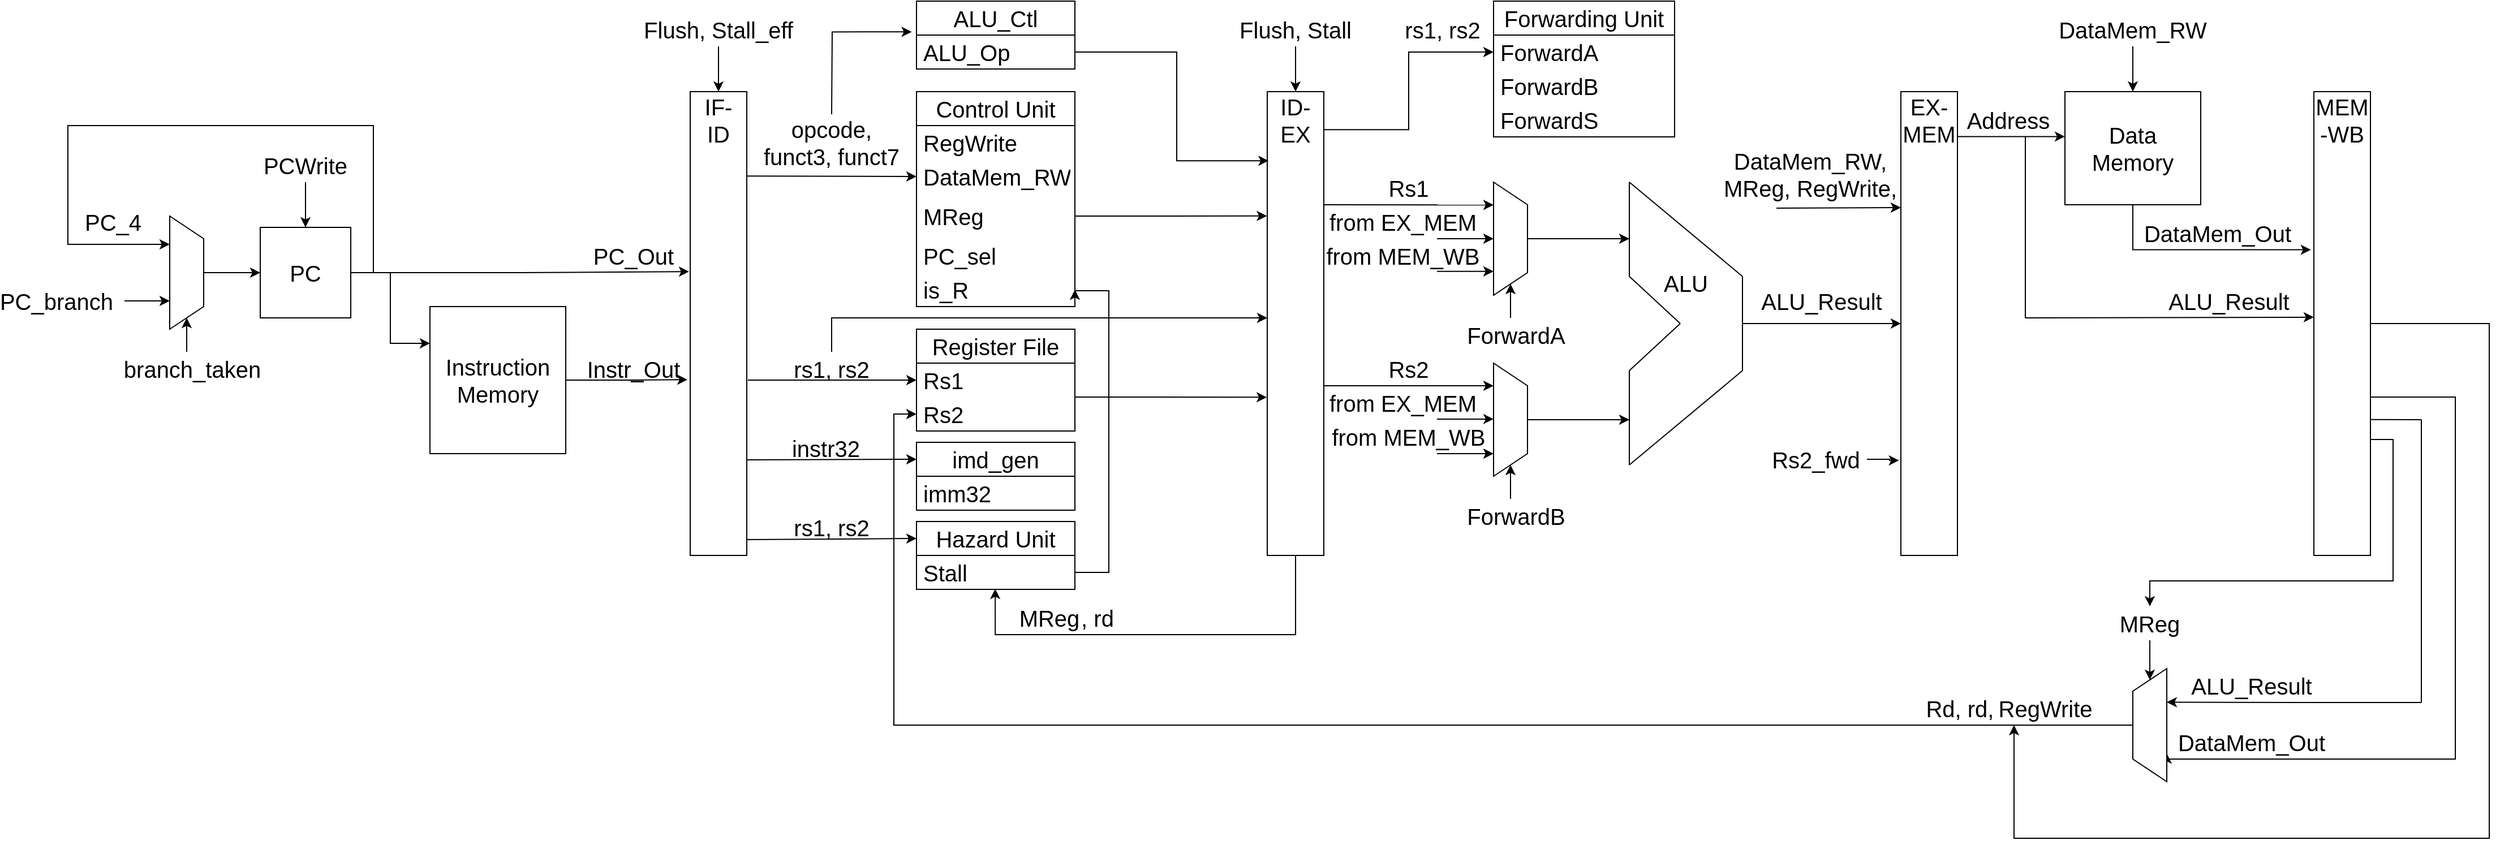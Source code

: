 <mxfile>
  <diagram name="Page-1" id="fcm7v7oTB--8HPeSc9v2">
    <mxGraphModel dx="1892" dy="1234" grid="1" gridSize="10" guides="1" tooltips="1" connect="1" arrows="1" fold="1" page="1" pageScale="1" pageWidth="850" pageHeight="1100" background="none" math="0" shadow="0">
      <root>
        <mxCell id="0" />
        <mxCell id="1" parent="0" />
        <mxCell id="jUQP0OSN6o-2PDJiZQ0g-15" style="edgeStyle=orthogonalEdgeStyle;rounded=0;orthogonalLoop=1;jettySize=auto;html=1;exitX=1;exitY=0.5;exitDx=0;exitDy=0;entryX=0.25;entryY=1;entryDx=0;entryDy=0;" parent="1" source="jUQP0OSN6o-2PDJiZQ0g-1" target="jUQP0OSN6o-2PDJiZQ0g-3" edge="1">
          <mxGeometry relative="1" as="geometry">
            <Array as="points">
              <mxPoint x="490" y="320" />
              <mxPoint x="490" y="190" />
              <mxPoint x="220" y="190" />
              <mxPoint x="220" y="295" />
            </Array>
          </mxGeometry>
        </mxCell>
        <mxCell id="jUQP0OSN6o-2PDJiZQ0g-29" style="edgeStyle=orthogonalEdgeStyle;rounded=0;orthogonalLoop=1;jettySize=auto;html=1;entryX=0;entryY=0.25;entryDx=0;entryDy=0;" parent="1" source="jUQP0OSN6o-2PDJiZQ0g-1" target="jUQP0OSN6o-2PDJiZQ0g-24" edge="1">
          <mxGeometry relative="1" as="geometry" />
        </mxCell>
        <mxCell id="jUQP0OSN6o-2PDJiZQ0g-1" value="" style="whiteSpace=wrap;html=1;aspect=fixed;" parent="1" vertex="1">
          <mxGeometry x="390" y="280" width="80" height="80" as="geometry" />
        </mxCell>
        <mxCell id="jUQP0OSN6o-2PDJiZQ0g-9" style="edgeStyle=orthogonalEdgeStyle;rounded=0;orthogonalLoop=1;jettySize=auto;html=1;exitX=0.5;exitY=0;exitDx=0;exitDy=0;entryX=0;entryY=0.5;entryDx=0;entryDy=0;" parent="1" source="jUQP0OSN6o-2PDJiZQ0g-3" target="jUQP0OSN6o-2PDJiZQ0g-1" edge="1">
          <mxGeometry relative="1" as="geometry" />
        </mxCell>
        <mxCell id="jUQP0OSN6o-2PDJiZQ0g-3" value="" style="shape=trapezoid;perimeter=trapezoidPerimeter;whiteSpace=wrap;html=1;fixedSize=1;direction=south;" parent="1" vertex="1">
          <mxGeometry x="310" y="270" width="30" height="100" as="geometry" />
        </mxCell>
        <mxCell id="jUQP0OSN6o-2PDJiZQ0g-5" value="" style="endArrow=classic;html=1;rounded=0;entryX=0.5;entryY=0;entryDx=0;entryDy=0;" parent="1" target="jUQP0OSN6o-2PDJiZQ0g-1" edge="1">
          <mxGeometry width="50" height="50" relative="1" as="geometry">
            <mxPoint x="430" y="240" as="sourcePoint" />
            <mxPoint x="670" y="520" as="targetPoint" />
          </mxGeometry>
        </mxCell>
        <mxCell id="jUQP0OSN6o-2PDJiZQ0g-7" value="PCWrite" style="text;html=1;align=center;verticalAlign=middle;whiteSpace=wrap;rounded=0;strokeWidth=4;fontSize=20;fontColor=light-dark(#000000,#FF3333);" parent="1" vertex="1">
          <mxGeometry x="400" y="210" width="60" height="30" as="geometry" />
        </mxCell>
        <mxCell id="jUQP0OSN6o-2PDJiZQ0g-8" value="PC" style="text;html=1;align=center;verticalAlign=middle;whiteSpace=wrap;rounded=0;fontSize=20;" parent="1" vertex="1">
          <mxGeometry x="400" y="305" width="60" height="30" as="geometry" />
        </mxCell>
        <mxCell id="jUQP0OSN6o-2PDJiZQ0g-12" value="" style="endArrow=classic;html=1;rounded=0;entryX=0.75;entryY=1;entryDx=0;entryDy=0;" parent="1" target="jUQP0OSN6o-2PDJiZQ0g-3" edge="1">
          <mxGeometry width="50" height="50" relative="1" as="geometry">
            <mxPoint x="270" y="345" as="sourcePoint" />
            <mxPoint x="240" y="370" as="targetPoint" />
          </mxGeometry>
        </mxCell>
        <mxCell id="jUQP0OSN6o-2PDJiZQ0g-13" value="PC_4" style="text;html=1;align=center;verticalAlign=middle;whiteSpace=wrap;rounded=0;strokeWidth=4;fontSize=20;" parent="1" vertex="1">
          <mxGeometry x="230" y="260" width="60" height="30" as="geometry" />
        </mxCell>
        <mxCell id="jUQP0OSN6o-2PDJiZQ0g-14" value="PC_branch" style="text;html=1;align=center;verticalAlign=middle;whiteSpace=wrap;rounded=0;strokeWidth=4;fontSize=20;" parent="1" vertex="1">
          <mxGeometry x="180" y="330" width="60" height="30" as="geometry" />
        </mxCell>
        <mxCell id="jUQP0OSN6o-2PDJiZQ0g-16" value="" style="endArrow=classic;html=1;rounded=0;entryX=1;entryY=0.5;entryDx=0;entryDy=0;" parent="1" target="jUQP0OSN6o-2PDJiZQ0g-3" edge="1">
          <mxGeometry width="50" height="50" relative="1" as="geometry">
            <mxPoint x="325" y="390" as="sourcePoint" />
            <mxPoint x="740" y="520" as="targetPoint" />
          </mxGeometry>
        </mxCell>
        <mxCell id="jUQP0OSN6o-2PDJiZQ0g-17" value="branch_taken" style="text;html=1;align=center;verticalAlign=middle;whiteSpace=wrap;rounded=0;strokeWidth=4;fontSize=20;fontColor=light-dark(#000000,#FF3333);" parent="1" vertex="1">
          <mxGeometry x="300" y="390" width="60" height="30" as="geometry" />
        </mxCell>
        <mxCell id="jUQP0OSN6o-2PDJiZQ0g-24" value="" style="rounded=0;whiteSpace=wrap;html=1;" parent="1" vertex="1">
          <mxGeometry x="540" y="350" width="120" height="130" as="geometry" />
        </mxCell>
        <mxCell id="jUQP0OSN6o-2PDJiZQ0g-25" value="Instruction&lt;div&gt;Memory&lt;/div&gt;" style="text;html=1;align=center;verticalAlign=middle;whiteSpace=wrap;rounded=0;fontSize=20;" parent="1" vertex="1">
          <mxGeometry x="570" y="400" width="60" height="30" as="geometry" />
        </mxCell>
        <mxCell id="jUQP0OSN6o-2PDJiZQ0g-28" value="" style="rounded=0;whiteSpace=wrap;html=1;" parent="1" vertex="1">
          <mxGeometry x="770" y="160" width="50" height="410" as="geometry" />
        </mxCell>
        <mxCell id="jUQP0OSN6o-2PDJiZQ0g-30" style="edgeStyle=orthogonalEdgeStyle;rounded=0;orthogonalLoop=1;jettySize=auto;html=1;entryX=-0.02;entryY=0.388;entryDx=0;entryDy=0;entryPerimeter=0;" parent="1" source="jUQP0OSN6o-2PDJiZQ0g-1" target="jUQP0OSN6o-2PDJiZQ0g-28" edge="1">
          <mxGeometry relative="1" as="geometry" />
        </mxCell>
        <mxCell id="jUQP0OSN6o-2PDJiZQ0g-31" style="edgeStyle=orthogonalEdgeStyle;rounded=0;orthogonalLoop=1;jettySize=auto;html=1;entryX=-0.049;entryY=0.621;entryDx=0;entryDy=0;entryPerimeter=0;" parent="1" source="jUQP0OSN6o-2PDJiZQ0g-24" target="jUQP0OSN6o-2PDJiZQ0g-28" edge="1">
          <mxGeometry relative="1" as="geometry" />
        </mxCell>
        <mxCell id="jUQP0OSN6o-2PDJiZQ0g-34" value="IF-&lt;div&gt;ID&lt;/div&gt;" style="text;html=1;align=center;verticalAlign=middle;whiteSpace=wrap;rounded=0;fontSize=20;" parent="1" vertex="1">
          <mxGeometry x="765" y="170" width="60" height="30" as="geometry" />
        </mxCell>
        <mxCell id="jUQP0OSN6o-2PDJiZQ0g-38" value="Flush, Stall_eff" style="text;html=1;align=center;verticalAlign=middle;whiteSpace=wrap;rounded=0;strokeWidth=4;fontSize=20;fontColor=light-dark(#000000,#FF3333);" parent="1" vertex="1">
          <mxGeometry x="720" y="90" width="150" height="30" as="geometry" />
        </mxCell>
        <mxCell id="jUQP0OSN6o-2PDJiZQ0g-40" value="" style="endArrow=classic;html=1;rounded=0;entryX=0.5;entryY=0;entryDx=0;entryDy=0;exitX=0.5;exitY=1;exitDx=0;exitDy=0;" parent="1" source="jUQP0OSN6o-2PDJiZQ0g-38" target="jUQP0OSN6o-2PDJiZQ0g-28" edge="1">
          <mxGeometry width="50" height="50" relative="1" as="geometry">
            <mxPoint x="630" y="170" as="sourcePoint" />
            <mxPoint x="680" y="120" as="targetPoint" />
          </mxGeometry>
        </mxCell>
        <mxCell id="jUQP0OSN6o-2PDJiZQ0g-41" value="PC_Out" style="text;html=1;align=center;verticalAlign=middle;whiteSpace=wrap;rounded=0;strokeWidth=4;fontSize=20;" parent="1" vertex="1">
          <mxGeometry x="690" y="290" width="60" height="30" as="geometry" />
        </mxCell>
        <mxCell id="jUQP0OSN6o-2PDJiZQ0g-42" value="Instr_Out" style="text;html=1;align=center;verticalAlign=middle;whiteSpace=wrap;rounded=0;strokeWidth=4;fontSize=20;" parent="1" vertex="1">
          <mxGeometry x="690" y="390" width="60" height="30" as="geometry" />
        </mxCell>
        <mxCell id="jUQP0OSN6o-2PDJiZQ0g-79" style="edgeStyle=orthogonalEdgeStyle;rounded=0;orthogonalLoop=1;jettySize=auto;html=1;entryX=0.497;entryY=0.982;entryDx=0;entryDy=0;entryPerimeter=0;" parent="1" source="jUQP0OSN6o-2PDJiZQ0g-43" target="jUQP0OSN6o-2PDJiZQ0g-86" edge="1">
          <mxGeometry relative="1" as="geometry">
            <mxPoint x="980" y="650" as="targetPoint" />
            <Array as="points">
              <mxPoint x="1305" y="640" />
              <mxPoint x="1040" y="640" />
            </Array>
          </mxGeometry>
        </mxCell>
        <mxCell id="PiaJxdOAgvsa32uJukuu-28" style="edgeStyle=orthogonalEdgeStyle;rounded=0;orthogonalLoop=1;jettySize=auto;html=1;exitX=1;exitY=0.082;exitDx=0;exitDy=0;entryX=0;entryY=0.5;entryDx=0;entryDy=0;exitPerimeter=0;" parent="1" source="jUQP0OSN6o-2PDJiZQ0g-43" target="PiaJxdOAgvsa32uJukuu-16" edge="1">
          <mxGeometry relative="1" as="geometry">
            <Array as="points">
              <mxPoint x="1405" y="194" />
              <mxPoint x="1405" y="125" />
            </Array>
          </mxGeometry>
        </mxCell>
        <mxCell id="jUQP0OSN6o-2PDJiZQ0g-43" value="" style="rounded=0;whiteSpace=wrap;html=1;" parent="1" vertex="1">
          <mxGeometry x="1280" y="160" width="50" height="410" as="geometry" />
        </mxCell>
        <mxCell id="jUQP0OSN6o-2PDJiZQ0g-44" value="ID-&lt;div&gt;EX&lt;/div&gt;" style="text;html=1;align=center;verticalAlign=middle;whiteSpace=wrap;rounded=0;fontSize=20;" parent="1" vertex="1">
          <mxGeometry x="1275" y="170" width="60" height="30" as="geometry" />
        </mxCell>
        <mxCell id="jUQP0OSN6o-2PDJiZQ0g-46" value="&lt;font style=&quot;font-size: 20px;&quot;&gt;Control Unit&lt;/font&gt;" style="swimlane;fontStyle=0;childLayout=stackLayout;horizontal=1;startSize=30;horizontalStack=0;resizeParent=1;resizeParentMax=0;resizeLast=0;collapsible=1;marginBottom=0;whiteSpace=wrap;html=1;" parent="1" vertex="1">
          <mxGeometry x="970" y="160" width="140" height="190" as="geometry" />
        </mxCell>
        <mxCell id="jUQP0OSN6o-2PDJiZQ0g-48" value="RegWrite" style="text;strokeColor=none;fillColor=none;align=left;verticalAlign=middle;spacingLeft=4;spacingRight=4;overflow=hidden;points=[[0,0.5],[1,0.5]];portConstraint=eastwest;rotatable=0;whiteSpace=wrap;html=1;fontSize=20;fontColor=light-dark(#000000,#FF3333);" parent="jUQP0OSN6o-2PDJiZQ0g-46" vertex="1">
          <mxGeometry y="30" width="140" height="30" as="geometry" />
        </mxCell>
        <mxCell id="jUQP0OSN6o-2PDJiZQ0g-50" value="DataMem_RW" style="text;strokeColor=none;fillColor=none;align=left;verticalAlign=middle;spacingLeft=4;spacingRight=4;overflow=hidden;points=[[0,0.5],[1,0.5]];portConstraint=eastwest;rotatable=0;whiteSpace=wrap;html=1;fontSize=20;fontColor=light-dark(#000000,#FF3333);" parent="jUQP0OSN6o-2PDJiZQ0g-46" vertex="1">
          <mxGeometry y="60" width="140" height="30" as="geometry" />
        </mxCell>
        <mxCell id="jUQP0OSN6o-2PDJiZQ0g-49" value="MReg" style="text;strokeColor=none;fillColor=none;align=left;verticalAlign=middle;spacingLeft=4;spacingRight=4;overflow=hidden;points=[[0,0.5],[1,0.5]];portConstraint=eastwest;rotatable=0;whiteSpace=wrap;html=1;fontSize=20;fontColor=light-dark(#000000,#FF3333);" parent="jUQP0OSN6o-2PDJiZQ0g-46" vertex="1">
          <mxGeometry y="90" width="140" height="40" as="geometry" />
        </mxCell>
        <mxCell id="jUQP0OSN6o-2PDJiZQ0g-51" value="PC_sel" style="text;strokeColor=none;fillColor=none;align=left;verticalAlign=middle;spacingLeft=4;spacingRight=4;overflow=hidden;points=[[0,0.5],[1,0.5]];portConstraint=eastwest;rotatable=0;whiteSpace=wrap;html=1;fontSize=20;fontColor=light-dark(#000000,#FF3333);" parent="jUQP0OSN6o-2PDJiZQ0g-46" vertex="1">
          <mxGeometry y="130" width="140" height="30" as="geometry" />
        </mxCell>
        <mxCell id="jUQP0OSN6o-2PDJiZQ0g-47" value="is_R" style="text;strokeColor=none;fillColor=none;align=left;verticalAlign=middle;spacingLeft=4;spacingRight=4;overflow=hidden;points=[[0,0.5],[1,0.5]];portConstraint=eastwest;rotatable=0;whiteSpace=wrap;html=1;fontSize=20;fontColor=light-dark(#000000,#FF3333);" parent="jUQP0OSN6o-2PDJiZQ0g-46" vertex="1">
          <mxGeometry y="160" width="140" height="30" as="geometry" />
        </mxCell>
        <mxCell id="jUQP0OSN6o-2PDJiZQ0g-54" value="" style="endArrow=classic;html=1;rounded=0;entryX=0;entryY=0.5;entryDx=0;entryDy=0;exitX=0.993;exitY=0.182;exitDx=0;exitDy=0;exitPerimeter=0;" parent="1" source="jUQP0OSN6o-2PDJiZQ0g-28" target="jUQP0OSN6o-2PDJiZQ0g-50" edge="1">
          <mxGeometry width="50" height="50" relative="1" as="geometry">
            <mxPoint x="870" y="240" as="sourcePoint" />
            <mxPoint x="920" y="190" as="targetPoint" />
          </mxGeometry>
        </mxCell>
        <mxCell id="jUQP0OSN6o-2PDJiZQ0g-55" value="opcode,&lt;div&gt;funct3, funct7&lt;/div&gt;" style="text;html=1;align=center;verticalAlign=middle;whiteSpace=wrap;rounded=0;fontSize=20;" parent="1" vertex="1">
          <mxGeometry x="825" y="190" width="140" height="30" as="geometry" />
        </mxCell>
        <mxCell id="jUQP0OSN6o-2PDJiZQ0g-57" style="edgeStyle=orthogonalEdgeStyle;rounded=0;orthogonalLoop=1;jettySize=auto;html=1;entryX=-0.006;entryY=0.268;entryDx=0;entryDy=0;entryPerimeter=0;" parent="1" source="jUQP0OSN6o-2PDJiZQ0g-49" target="jUQP0OSN6o-2PDJiZQ0g-43" edge="1">
          <mxGeometry relative="1" as="geometry">
            <mxPoint x="1270" y="270" as="targetPoint" />
          </mxGeometry>
        </mxCell>
        <mxCell id="jUQP0OSN6o-2PDJiZQ0g-63" value="&lt;font style=&quot;font-size: 20px;&quot;&gt;Register File&lt;/font&gt;" style="swimlane;fontStyle=0;childLayout=stackLayout;horizontal=1;startSize=30;horizontalStack=0;resizeParent=1;resizeParentMax=0;resizeLast=0;collapsible=1;marginBottom=0;whiteSpace=wrap;html=1;" parent="1" vertex="1">
          <mxGeometry x="970" y="370" width="140" height="90" as="geometry" />
        </mxCell>
        <mxCell id="jUQP0OSN6o-2PDJiZQ0g-64" value="Rs1" style="text;strokeColor=none;fillColor=none;align=left;verticalAlign=middle;spacingLeft=4;spacingRight=4;overflow=hidden;points=[[0,0.5],[1,0.5]];portConstraint=eastwest;rotatable=0;whiteSpace=wrap;html=1;fontSize=20;fontColor=light-dark(#000000,#FFFFFF);" parent="jUQP0OSN6o-2PDJiZQ0g-63" vertex="1">
          <mxGeometry y="30" width="140" height="30" as="geometry" />
        </mxCell>
        <mxCell id="jUQP0OSN6o-2PDJiZQ0g-65" value="Rs2" style="text;strokeColor=none;fillColor=none;align=left;verticalAlign=middle;spacingLeft=4;spacingRight=4;overflow=hidden;points=[[0,0.5],[1,0.5]];portConstraint=eastwest;rotatable=0;whiteSpace=wrap;html=1;fontSize=20;fontColor=light-dark(#000000,#FFFFFF);" parent="jUQP0OSN6o-2PDJiZQ0g-63" vertex="1">
          <mxGeometry y="60" width="140" height="30" as="geometry" />
        </mxCell>
        <mxCell id="jUQP0OSN6o-2PDJiZQ0g-69" value="" style="endArrow=classic;html=1;rounded=0;entryX=0;entryY=0.5;entryDx=0;entryDy=0;" parent="1" target="jUQP0OSN6o-2PDJiZQ0g-64" edge="1">
          <mxGeometry width="50" height="50" relative="1" as="geometry">
            <mxPoint x="821" y="415" as="sourcePoint" />
            <mxPoint x="770" y="480" as="targetPoint" />
          </mxGeometry>
        </mxCell>
        <mxCell id="jUQP0OSN6o-2PDJiZQ0g-94" style="edgeStyle=orthogonalEdgeStyle;rounded=0;orthogonalLoop=1;jettySize=auto;html=1;exitX=0.5;exitY=0;exitDx=0;exitDy=0;" parent="1" source="jUQP0OSN6o-2PDJiZQ0g-70" target="jUQP0OSN6o-2PDJiZQ0g-43" edge="1">
          <mxGeometry relative="1" as="geometry">
            <Array as="points">
              <mxPoint x="895" y="360" />
            </Array>
          </mxGeometry>
        </mxCell>
        <mxCell id="jUQP0OSN6o-2PDJiZQ0g-70" value="rs1, rs2" style="text;html=1;align=center;verticalAlign=middle;whiteSpace=wrap;rounded=0;fontSize=20;" parent="1" vertex="1">
          <mxGeometry x="825" y="390" width="140" height="30" as="geometry" />
        </mxCell>
        <mxCell id="jUQP0OSN6o-2PDJiZQ0g-80" value="MReg" style="text;html=1;align=center;verticalAlign=middle;whiteSpace=wrap;rounded=0;strokeWidth=4;fontSize=20;fontColor=light-dark(#000000,#FF3333);movable=1;resizable=1;rotatable=1;deletable=1;editable=1;locked=0;connectable=1;" parent="1" vertex="1">
          <mxGeometry x="1050" y="610" width="75" height="30" as="geometry" />
        </mxCell>
        <mxCell id="jUQP0OSN6o-2PDJiZQ0g-81" value=", rd" style="text;html=1;align=center;verticalAlign=middle;whiteSpace=wrap;rounded=0;fontSize=20;movable=1;resizable=1;rotatable=1;deletable=1;editable=1;locked=0;connectable=1;" parent="1" vertex="1">
          <mxGeometry x="1100" y="610" width="60" height="30" as="geometry" />
        </mxCell>
        <mxCell id="jUQP0OSN6o-2PDJiZQ0g-91" style="edgeStyle=orthogonalEdgeStyle;rounded=0;orthogonalLoop=1;jettySize=auto;html=1;entryX=1;entryY=0.5;entryDx=0;entryDy=0;exitX=1;exitY=0.5;exitDx=0;exitDy=0;" parent="1" source="jUQP0OSN6o-2PDJiZQ0g-86" target="jUQP0OSN6o-2PDJiZQ0g-47" edge="1">
          <mxGeometry relative="1" as="geometry">
            <Array as="points">
              <mxPoint x="1140" y="585" />
              <mxPoint x="1140" y="336" />
              <mxPoint x="1110" y="336" />
            </Array>
          </mxGeometry>
        </mxCell>
        <mxCell id="jUQP0OSN6o-2PDJiZQ0g-85" value="&lt;font style=&quot;font-size: 20px;&quot;&gt;Hazard Unit&lt;/font&gt;" style="swimlane;fontStyle=0;childLayout=stackLayout;horizontal=1;startSize=30;horizontalStack=0;resizeParent=1;resizeParentMax=0;resizeLast=0;collapsible=1;marginBottom=0;whiteSpace=wrap;html=1;" parent="1" vertex="1">
          <mxGeometry x="970" y="540" width="140" height="60" as="geometry" />
        </mxCell>
        <mxCell id="jUQP0OSN6o-2PDJiZQ0g-86" value="Stall" style="text;strokeColor=none;fillColor=none;align=left;verticalAlign=middle;spacingLeft=4;spacingRight=4;overflow=hidden;points=[[0,0.5],[1,0.5]];portConstraint=eastwest;rotatable=0;whiteSpace=wrap;html=1;fontSize=20;fontColor=light-dark(#000000,#FF3333);" parent="jUQP0OSN6o-2PDJiZQ0g-85" vertex="1">
          <mxGeometry y="30" width="140" height="30" as="geometry" />
        </mxCell>
        <mxCell id="jUQP0OSN6o-2PDJiZQ0g-88" value="&lt;font style=&quot;font-size: 20px;&quot;&gt;ALU_Ctl&lt;/font&gt;" style="swimlane;fontStyle=0;childLayout=stackLayout;horizontal=1;startSize=30;horizontalStack=0;resizeParent=1;resizeParentMax=0;resizeLast=0;collapsible=1;marginBottom=0;whiteSpace=wrap;html=1;" parent="1" vertex="1">
          <mxGeometry x="970" y="80" width="140" height="60" as="geometry" />
        </mxCell>
        <mxCell id="jUQP0OSN6o-2PDJiZQ0g-89" value="ALU_Op" style="text;strokeColor=none;fillColor=none;align=left;verticalAlign=middle;spacingLeft=4;spacingRight=4;overflow=hidden;points=[[0,0.5],[1,0.5]];portConstraint=eastwest;rotatable=0;whiteSpace=wrap;html=1;fontSize=20;fontColor=light-dark(#000000,#FF3333);" parent="jUQP0OSN6o-2PDJiZQ0g-88" vertex="1">
          <mxGeometry y="30" width="140" height="30" as="geometry" />
        </mxCell>
        <mxCell id="jUQP0OSN6o-2PDJiZQ0g-90" style="edgeStyle=orthogonalEdgeStyle;rounded=0;orthogonalLoop=1;jettySize=auto;html=1;entryX=-0.03;entryY=-0.095;entryDx=0;entryDy=0;entryPerimeter=0;" parent="1" target="jUQP0OSN6o-2PDJiZQ0g-89" edge="1">
          <mxGeometry relative="1" as="geometry">
            <mxPoint x="895" y="180" as="sourcePoint" />
          </mxGeometry>
        </mxCell>
        <mxCell id="jUQP0OSN6o-2PDJiZQ0g-92" style="edgeStyle=orthogonalEdgeStyle;rounded=0;orthogonalLoop=1;jettySize=auto;html=1;entryX=0.023;entryY=0.149;entryDx=0;entryDy=0;entryPerimeter=0;" parent="1" source="jUQP0OSN6o-2PDJiZQ0g-89" target="jUQP0OSN6o-2PDJiZQ0g-43" edge="1">
          <mxGeometry relative="1" as="geometry">
            <Array as="points">
              <mxPoint x="1200" y="125" />
              <mxPoint x="1200" y="221" />
            </Array>
          </mxGeometry>
        </mxCell>
        <mxCell id="jUQP0OSN6o-2PDJiZQ0g-93" style="edgeStyle=orthogonalEdgeStyle;rounded=0;orthogonalLoop=1;jettySize=auto;html=1;entryX=-0.008;entryY=0.659;entryDx=0;entryDy=0;entryPerimeter=0;" parent="1" source="jUQP0OSN6o-2PDJiZQ0g-65" target="jUQP0OSN6o-2PDJiZQ0g-43" edge="1">
          <mxGeometry relative="1" as="geometry">
            <Array as="points">
              <mxPoint x="1150" y="430" />
              <mxPoint x="1150" y="430" />
            </Array>
          </mxGeometry>
        </mxCell>
        <mxCell id="jUQP0OSN6o-2PDJiZQ0g-95" value="&lt;font style=&quot;font-size: 20px;&quot;&gt;imd_gen&lt;/font&gt;" style="swimlane;fontStyle=0;childLayout=stackLayout;horizontal=1;startSize=30;horizontalStack=0;resizeParent=1;resizeParentMax=0;resizeLast=0;collapsible=1;marginBottom=0;whiteSpace=wrap;html=1;" parent="1" vertex="1">
          <mxGeometry x="970" y="470" width="140" height="60" as="geometry" />
        </mxCell>
        <mxCell id="jUQP0OSN6o-2PDJiZQ0g-96" value="imm32" style="text;strokeColor=none;fillColor=none;align=left;verticalAlign=middle;spacingLeft=4;spacingRight=4;overflow=hidden;points=[[0,0.5],[1,0.5]];portConstraint=eastwest;rotatable=0;whiteSpace=wrap;html=1;fontSize=20;fontColor=light-dark(#000000,#FFFFFF);" parent="jUQP0OSN6o-2PDJiZQ0g-95" vertex="1">
          <mxGeometry y="30" width="140" height="30" as="geometry" />
        </mxCell>
        <mxCell id="jUQP0OSN6o-2PDJiZQ0g-101" value="" style="endArrow=classic;html=1;rounded=0;entryX=0;entryY=0.25;entryDx=0;entryDy=0;exitX=0.99;exitY=0.794;exitDx=0;exitDy=0;exitPerimeter=0;" parent="1" source="jUQP0OSN6o-2PDJiZQ0g-28" target="jUQP0OSN6o-2PDJiZQ0g-95" edge="1">
          <mxGeometry width="50" height="50" relative="1" as="geometry">
            <mxPoint x="1030" y="540" as="sourcePoint" />
            <mxPoint x="1080" y="490" as="targetPoint" />
          </mxGeometry>
        </mxCell>
        <mxCell id="jUQP0OSN6o-2PDJiZQ0g-102" value="instr32" style="text;html=1;align=center;verticalAlign=middle;whiteSpace=wrap;rounded=0;fontSize=20;" parent="1" vertex="1">
          <mxGeometry x="820" y="460" width="140" height="30" as="geometry" />
        </mxCell>
        <mxCell id="jUQP0OSN6o-2PDJiZQ0g-103" value="" style="endArrow=classic;html=1;rounded=0;entryX=0;entryY=0.25;entryDx=0;entryDy=0;exitX=0.991;exitY=0.966;exitDx=0;exitDy=0;exitPerimeter=0;" parent="1" source="jUQP0OSN6o-2PDJiZQ0g-28" target="jUQP0OSN6o-2PDJiZQ0g-85" edge="1">
          <mxGeometry width="50" height="50" relative="1" as="geometry">
            <mxPoint x="990" y="500" as="sourcePoint" />
            <mxPoint x="1040" y="450" as="targetPoint" />
          </mxGeometry>
        </mxCell>
        <mxCell id="jUQP0OSN6o-2PDJiZQ0g-104" value="rs1, rs2" style="text;html=1;align=center;verticalAlign=middle;whiteSpace=wrap;rounded=0;fontSize=20;" parent="1" vertex="1">
          <mxGeometry x="825" y="530" width="140" height="30" as="geometry" />
        </mxCell>
        <mxCell id="jUQP0OSN6o-2PDJiZQ0g-105" value="Flush, Stall" style="text;html=1;align=center;verticalAlign=middle;whiteSpace=wrap;rounded=0;strokeWidth=4;fontSize=20;fontColor=light-dark(#000000,#FF3333);" parent="1" vertex="1">
          <mxGeometry x="1230" y="90" width="150" height="30" as="geometry" />
        </mxCell>
        <mxCell id="jUQP0OSN6o-2PDJiZQ0g-106" value="" style="endArrow=classic;html=1;rounded=0;entryX=0.5;entryY=0;entryDx=0;entryDy=0;exitX=0.5;exitY=1;exitDx=0;exitDy=0;" parent="1" source="jUQP0OSN6o-2PDJiZQ0g-105" edge="1">
          <mxGeometry width="50" height="50" relative="1" as="geometry">
            <mxPoint x="1140" y="170" as="sourcePoint" />
            <mxPoint x="1305" y="160" as="targetPoint" />
          </mxGeometry>
        </mxCell>
        <mxCell id="PiaJxdOAgvsa32uJukuu-9" value="" style="group" parent="1" vertex="1" connectable="0">
          <mxGeometry x="1600" y="240" width="100" height="250" as="geometry" />
        </mxCell>
        <mxCell id="jUQP0OSN6o-2PDJiZQ0g-107" value="" style="endArrow=none;html=1;rounded=0;movable=1;resizable=1;rotatable=1;deletable=1;editable=1;locked=0;connectable=1;" parent="PiaJxdOAgvsa32uJukuu-9" edge="1">
          <mxGeometry width="50" height="50" relative="1" as="geometry">
            <mxPoint y="83.333" as="sourcePoint" />
            <mxPoint as="targetPoint" />
          </mxGeometry>
        </mxCell>
        <mxCell id="jUQP0OSN6o-2PDJiZQ0g-108" value="" style="endArrow=none;html=1;rounded=0;movable=1;resizable=1;rotatable=1;deletable=1;editable=1;locked=0;connectable=1;" parent="PiaJxdOAgvsa32uJukuu-9" edge="1">
          <mxGeometry width="50" height="50" relative="1" as="geometry">
            <mxPoint x="45.0" y="125.0" as="sourcePoint" />
            <mxPoint y="83.333" as="targetPoint" />
          </mxGeometry>
        </mxCell>
        <mxCell id="jUQP0OSN6o-2PDJiZQ0g-109" value="" style="endArrow=none;html=1;rounded=0;movable=1;resizable=1;rotatable=1;deletable=1;editable=1;locked=0;connectable=1;" parent="PiaJxdOAgvsa32uJukuu-9" edge="1">
          <mxGeometry width="50" height="50" relative="1" as="geometry">
            <mxPoint y="250.0" as="sourcePoint" />
            <mxPoint y="166.667" as="targetPoint" />
          </mxGeometry>
        </mxCell>
        <mxCell id="jUQP0OSN6o-2PDJiZQ0g-110" value="" style="endArrow=none;html=1;rounded=0;movable=1;resizable=1;rotatable=1;deletable=1;editable=1;locked=0;connectable=1;" parent="PiaJxdOAgvsa32uJukuu-9" edge="1">
          <mxGeometry width="50" height="50" relative="1" as="geometry">
            <mxPoint x="45.0" y="125.0" as="sourcePoint" />
            <mxPoint y="166.667" as="targetPoint" />
          </mxGeometry>
        </mxCell>
        <mxCell id="PiaJxdOAgvsa32uJukuu-3" value="" style="endArrow=none;html=1;rounded=0;movable=1;resizable=1;rotatable=1;deletable=1;editable=1;locked=0;connectable=1;" parent="PiaJxdOAgvsa32uJukuu-9" edge="1">
          <mxGeometry width="50" height="50" relative="1" as="geometry">
            <mxPoint x="100" y="83.333" as="sourcePoint" />
            <mxPoint as="targetPoint" />
          </mxGeometry>
        </mxCell>
        <mxCell id="PiaJxdOAgvsa32uJukuu-4" value="" style="endArrow=none;html=1;rounded=0;movable=1;resizable=1;rotatable=1;deletable=1;editable=1;locked=0;connectable=1;" parent="PiaJxdOAgvsa32uJukuu-9" edge="1">
          <mxGeometry width="50" height="50" relative="1" as="geometry">
            <mxPoint x="100" y="166.667" as="sourcePoint" />
            <mxPoint y="250.0" as="targetPoint" />
          </mxGeometry>
        </mxCell>
        <mxCell id="PiaJxdOAgvsa32uJukuu-5" value="" style="endArrow=none;html=1;rounded=0;movable=1;resizable=1;rotatable=1;deletable=1;editable=1;locked=0;connectable=1;" parent="PiaJxdOAgvsa32uJukuu-9" edge="1">
          <mxGeometry width="50" height="50" relative="1" as="geometry">
            <mxPoint x="100" y="166.667" as="sourcePoint" />
            <mxPoint x="100" y="83.333" as="targetPoint" />
          </mxGeometry>
        </mxCell>
        <mxCell id="PiaJxdOAgvsa32uJukuu-10" value="ALU" style="text;html=1;align=center;verticalAlign=middle;whiteSpace=wrap;rounded=0;fontSize=20;" parent="PiaJxdOAgvsa32uJukuu-9" vertex="1">
          <mxGeometry x="16.995" y="72.917" width="65.999" height="31.25" as="geometry" />
        </mxCell>
        <mxCell id="PiaJxdOAgvsa32uJukuu-12" style="edgeStyle=orthogonalEdgeStyle;rounded=0;orthogonalLoop=1;jettySize=auto;html=1;" parent="1" source="PiaJxdOAgvsa32uJukuu-11" edge="1">
          <mxGeometry relative="1" as="geometry">
            <mxPoint x="1600" y="290" as="targetPoint" />
          </mxGeometry>
        </mxCell>
        <mxCell id="PiaJxdOAgvsa32uJukuu-11" value="" style="shape=trapezoid;perimeter=trapezoidPerimeter;whiteSpace=wrap;html=1;fixedSize=1;direction=south;" parent="1" vertex="1">
          <mxGeometry x="1480" y="240" width="30" height="100" as="geometry" />
        </mxCell>
        <mxCell id="PiaJxdOAgvsa32uJukuu-25" style="edgeStyle=orthogonalEdgeStyle;rounded=0;orthogonalLoop=1;jettySize=auto;html=1;" parent="1" source="PiaJxdOAgvsa32uJukuu-13" edge="1">
          <mxGeometry relative="1" as="geometry">
            <mxPoint x="1600" y="450" as="targetPoint" />
          </mxGeometry>
        </mxCell>
        <mxCell id="PiaJxdOAgvsa32uJukuu-13" value="" style="shape=trapezoid;perimeter=trapezoidPerimeter;whiteSpace=wrap;html=1;fixedSize=1;direction=south;" parent="1" vertex="1">
          <mxGeometry x="1480" y="400" width="30" height="100" as="geometry" />
        </mxCell>
        <mxCell id="PiaJxdOAgvsa32uJukuu-15" value="&lt;font style=&quot;font-size: 20px;&quot;&gt;Forwarding Unit&lt;/font&gt;" style="swimlane;fontStyle=0;childLayout=stackLayout;horizontal=1;startSize=30;horizontalStack=0;resizeParent=1;resizeParentMax=0;resizeLast=0;collapsible=1;marginBottom=0;whiteSpace=wrap;html=1;" parent="1" vertex="1">
          <mxGeometry x="1480" y="80" width="160" height="120" as="geometry" />
        </mxCell>
        <mxCell id="PiaJxdOAgvsa32uJukuu-16" value="ForwardA" style="text;strokeColor=none;fillColor=none;align=left;verticalAlign=middle;spacingLeft=4;spacingRight=4;overflow=hidden;points=[[0,0.5],[1,0.5]];portConstraint=eastwest;rotatable=0;whiteSpace=wrap;html=1;fontSize=20;fontColor=light-dark(#000000,#FF3333);" parent="PiaJxdOAgvsa32uJukuu-15" vertex="1">
          <mxGeometry y="30" width="160" height="30" as="geometry" />
        </mxCell>
        <mxCell id="PiaJxdOAgvsa32uJukuu-30" value="ForwardB" style="text;strokeColor=none;fillColor=none;align=left;verticalAlign=middle;spacingLeft=4;spacingRight=4;overflow=hidden;points=[[0,0.5],[1,0.5]];portConstraint=eastwest;rotatable=0;whiteSpace=wrap;html=1;fontSize=20;fontColor=light-dark(#000000,#FF3333);" parent="PiaJxdOAgvsa32uJukuu-15" vertex="1">
          <mxGeometry y="60" width="160" height="30" as="geometry" />
        </mxCell>
        <mxCell id="PiaJxdOAgvsa32uJukuu-17" value="ForwardS" style="text;strokeColor=none;fillColor=none;align=left;verticalAlign=middle;spacingLeft=4;spacingRight=4;overflow=hidden;points=[[0,0.5],[1,0.5]];portConstraint=eastwest;rotatable=0;whiteSpace=wrap;html=1;fontSize=20;fontColor=light-dark(#000000,#FF3333);" parent="PiaJxdOAgvsa32uJukuu-15" vertex="1">
          <mxGeometry y="90" width="160" height="30" as="geometry" />
        </mxCell>
        <mxCell id="PiaJxdOAgvsa32uJukuu-21" value="" style="endArrow=classic;html=1;rounded=0;entryX=1;entryY=0.5;entryDx=0;entryDy=0;" parent="1" edge="1">
          <mxGeometry width="50" height="50" relative="1" as="geometry">
            <mxPoint x="1495" y="520" as="sourcePoint" />
            <mxPoint x="1495" y="490" as="targetPoint" />
          </mxGeometry>
        </mxCell>
        <mxCell id="PiaJxdOAgvsa32uJukuu-22" value="ForwardB" style="text;html=1;align=center;verticalAlign=middle;whiteSpace=wrap;rounded=0;strokeWidth=4;fontSize=20;fontColor=light-dark(#000000,#FF3333);" parent="1" vertex="1">
          <mxGeometry x="1470" y="520" width="60" height="30" as="geometry" />
        </mxCell>
        <mxCell id="PiaJxdOAgvsa32uJukuu-23" value="" style="endArrow=classic;html=1;rounded=0;entryX=1;entryY=0.5;entryDx=0;entryDy=0;" parent="1" edge="1">
          <mxGeometry width="50" height="50" relative="1" as="geometry">
            <mxPoint x="1495" y="360" as="sourcePoint" />
            <mxPoint x="1495" y="330" as="targetPoint" />
          </mxGeometry>
        </mxCell>
        <mxCell id="PiaJxdOAgvsa32uJukuu-24" value="ForwardA" style="text;html=1;align=center;verticalAlign=middle;whiteSpace=wrap;rounded=0;strokeWidth=4;fontSize=20;fontColor=light-dark(#000000,#FF3333);" parent="1" vertex="1">
          <mxGeometry x="1470" y="360" width="60" height="30" as="geometry" />
        </mxCell>
        <mxCell id="PiaJxdOAgvsa32uJukuu-29" value="rs1, rs2" style="text;html=1;align=center;verticalAlign=middle;whiteSpace=wrap;rounded=0;fontSize=20;" parent="1" vertex="1">
          <mxGeometry x="1400" y="90" width="70" height="30" as="geometry" />
        </mxCell>
        <mxCell id="PiaJxdOAgvsa32uJukuu-34" value="" style="endArrow=classic;html=1;rounded=0;exitX=0.999;exitY=0.268;exitDx=0;exitDy=0;exitPerimeter=0;" parent="1" edge="1">
          <mxGeometry width="50" height="50" relative="1" as="geometry">
            <mxPoint x="1329.95" y="260" as="sourcePoint" />
            <mxPoint x="1480" y="260.12" as="targetPoint" />
          </mxGeometry>
        </mxCell>
        <mxCell id="PiaJxdOAgvsa32uJukuu-35" value="" style="endArrow=classic;html=1;rounded=0;exitX=0.999;exitY=0.268;exitDx=0;exitDy=0;exitPerimeter=0;" parent="1" edge="1">
          <mxGeometry width="50" height="50" relative="1" as="geometry">
            <mxPoint x="1330" y="420" as="sourcePoint" />
            <mxPoint x="1480" y="420" as="targetPoint" />
          </mxGeometry>
        </mxCell>
        <mxCell id="PiaJxdOAgvsa32uJukuu-36" value="Rs1&lt;span style=&quot;color: rgba(0, 0, 0, 0); font-family: monospace; font-size: 0px; text-align: start; text-wrap-mode: nowrap;&quot;&gt;%3CmxGraphModel%3E%3Croot%3E%3CmxCell%20id%3D%220%22%2F%3E%3CmxCell%20id%3D%221%22%20parent%3D%220%22%2F%3E%3CmxCell%20id%3D%222%22%20value%3D%22rs1%2C%20rs2%22%20style%3D%22text%3Bhtml%3D1%3Balign%3Dcenter%3BverticalAlign%3Dmiddle%3BwhiteSpace%3Dwrap%3Brounded%3D0%3BfontSize%3D20%3B%22%20vertex%3D%221%22%20parent%3D%221%22%3E%3CmxGeometry%20x%3D%221400%22%20y%3D%2290%22%20width%3D%2270%22%20height%3D%2230%22%20as%3D%22geometry%22%2F%3E%3C%2FmxCell%3E%3C%2Froot%3E%3C%2FmxGraphModel%3E&lt;/span&gt;" style="text;html=1;align=center;verticalAlign=middle;whiteSpace=wrap;rounded=0;fontSize=20;" parent="1" vertex="1">
          <mxGeometry x="1370" y="230" width="70" height="30" as="geometry" />
        </mxCell>
        <mxCell id="PiaJxdOAgvsa32uJukuu-37" value="Rs2" style="text;html=1;align=center;verticalAlign=middle;whiteSpace=wrap;rounded=0;fontSize=20;" parent="1" vertex="1">
          <mxGeometry x="1370" y="390" width="70" height="30" as="geometry" />
        </mxCell>
        <mxCell id="PiaJxdOAgvsa32uJukuu-38" value="" style="endArrow=classic;html=1;rounded=0;entryX=0.5;entryY=1;entryDx=0;entryDy=0;" parent="1" target="PiaJxdOAgvsa32uJukuu-11" edge="1">
          <mxGeometry width="50" height="50" relative="1" as="geometry">
            <mxPoint x="1430" y="290" as="sourcePoint" />
            <mxPoint x="1500" y="290" as="targetPoint" />
          </mxGeometry>
        </mxCell>
        <mxCell id="PiaJxdOAgvsa32uJukuu-39" value="" style="endArrow=classic;html=1;rounded=0;entryX=0.5;entryY=1;entryDx=0;entryDy=0;" parent="1" edge="1">
          <mxGeometry width="50" height="50" relative="1" as="geometry">
            <mxPoint x="1430" y="318.89" as="sourcePoint" />
            <mxPoint x="1480" y="318.89" as="targetPoint" />
          </mxGeometry>
        </mxCell>
        <mxCell id="PiaJxdOAgvsa32uJukuu-40" value="" style="endArrow=classic;html=1;rounded=0;entryX=0.5;entryY=1;entryDx=0;entryDy=0;" parent="1" edge="1">
          <mxGeometry width="50" height="50" relative="1" as="geometry">
            <mxPoint x="1430" y="449.44" as="sourcePoint" />
            <mxPoint x="1480" y="449.44" as="targetPoint" />
          </mxGeometry>
        </mxCell>
        <mxCell id="PiaJxdOAgvsa32uJukuu-41" value="" style="endArrow=classic;html=1;rounded=0;entryX=0.5;entryY=1;entryDx=0;entryDy=0;" parent="1" edge="1">
          <mxGeometry width="50" height="50" relative="1" as="geometry">
            <mxPoint x="1430" y="480" as="sourcePoint" />
            <mxPoint x="1480" y="480" as="targetPoint" />
          </mxGeometry>
        </mxCell>
        <mxCell id="PiaJxdOAgvsa32uJukuu-42" value="from EX_MEM" style="text;html=1;align=center;verticalAlign=middle;whiteSpace=wrap;rounded=0;fontSize=20;" parent="1" vertex="1">
          <mxGeometry x="1330" y="420" width="140" height="30" as="geometry" />
        </mxCell>
        <mxCell id="PiaJxdOAgvsa32uJukuu-43" value="from MEM_WB" style="text;html=1;align=center;verticalAlign=middle;whiteSpace=wrap;rounded=0;fontSize=20;" parent="1" vertex="1">
          <mxGeometry x="1335" y="450" width="140" height="30" as="geometry" />
        </mxCell>
        <mxCell id="PiaJxdOAgvsa32uJukuu-44" value="from EX_MEM" style="text;html=1;align=center;verticalAlign=middle;whiteSpace=wrap;rounded=0;fontSize=20;" parent="1" vertex="1">
          <mxGeometry x="1330" y="260" width="140" height="30" as="geometry" />
        </mxCell>
        <mxCell id="PiaJxdOAgvsa32uJukuu-45" value="from MEM_WB" style="text;html=1;align=center;verticalAlign=middle;whiteSpace=wrap;rounded=0;fontSize=20;" parent="1" vertex="1">
          <mxGeometry x="1330" y="290" width="140" height="30" as="geometry" />
        </mxCell>
        <mxCell id="PiaJxdOAgvsa32uJukuu-46" value="" style="rounded=0;whiteSpace=wrap;html=1;" parent="1" vertex="1">
          <mxGeometry x="1840" y="160" width="50" height="410" as="geometry" />
        </mxCell>
        <mxCell id="PiaJxdOAgvsa32uJukuu-47" value="" style="endArrow=classic;html=1;rounded=0;entryX=0;entryY=0.5;entryDx=0;entryDy=0;" parent="1" target="PiaJxdOAgvsa32uJukuu-46" edge="1">
          <mxGeometry width="50" height="50" relative="1" as="geometry">
            <mxPoint x="1700" y="365" as="sourcePoint" />
            <mxPoint x="1480" y="400" as="targetPoint" />
          </mxGeometry>
        </mxCell>
        <mxCell id="PiaJxdOAgvsa32uJukuu-48" value="ALU_Result" style="text;html=1;align=center;verticalAlign=middle;whiteSpace=wrap;rounded=0;fontSize=20;" parent="1" vertex="1">
          <mxGeometry x="1710" y="330" width="120" height="30" as="geometry" />
        </mxCell>
        <mxCell id="PiaJxdOAgvsa32uJukuu-53" value="Rs2_fwd" style="text;html=1;align=center;verticalAlign=middle;whiteSpace=wrap;rounded=0;fontSize=20;" parent="1" vertex="1">
          <mxGeometry x="1720" y="470" width="90" height="30" as="geometry" />
        </mxCell>
        <mxCell id="PiaJxdOAgvsa32uJukuu-55" style="edgeStyle=orthogonalEdgeStyle;rounded=0;orthogonalLoop=1;jettySize=auto;html=1;entryX=-0.033;entryY=0.795;entryDx=0;entryDy=0;entryPerimeter=0;" parent="1" source="PiaJxdOAgvsa32uJukuu-53" target="PiaJxdOAgvsa32uJukuu-46" edge="1">
          <mxGeometry relative="1" as="geometry" />
        </mxCell>
        <mxCell id="PiaJxdOAgvsa32uJukuu-56" value="" style="endArrow=classic;html=1;rounded=0;entryX=0;entryY=0.25;entryDx=0;entryDy=0;" parent="1" target="PiaJxdOAgvsa32uJukuu-46" edge="1">
          <mxGeometry width="50" height="50" relative="1" as="geometry">
            <mxPoint x="1730" y="263" as="sourcePoint" />
            <mxPoint x="1290" y="290" as="targetPoint" />
          </mxGeometry>
        </mxCell>
        <mxCell id="PiaJxdOAgvsa32uJukuu-57" value="&lt;font style=&quot;color: light-dark(rgb(0, 0, 0), rgb(255, 51, 51));&quot;&gt;DataMem_RW,&lt;/font&gt;&lt;div&gt;&lt;font style=&quot;color: light-dark(rgb(0, 0, 0), rgb(255, 51, 51));&quot;&gt;MReg,&amp;nbsp;&lt;/font&gt;&lt;span style=&quot;color: light-dark(rgb(0, 0, 0), rgb(255, 51, 51)); background-color: transparent;&quot;&gt;RegWrite,&lt;/span&gt;&lt;div&gt;&lt;br&gt;&lt;/div&gt;&lt;/div&gt;" style="text;html=1;align=center;verticalAlign=middle;whiteSpace=wrap;rounded=0;fontSize=20;" parent="1" vertex="1">
          <mxGeometry x="1670" y="230" width="180" height="30" as="geometry" />
        </mxCell>
        <mxCell id="PiaJxdOAgvsa32uJukuu-59" value="EX-&lt;div&gt;MEM&lt;/div&gt;" style="text;html=1;align=center;verticalAlign=middle;whiteSpace=wrap;rounded=0;fontSize=20;" parent="1" vertex="1">
          <mxGeometry x="1835" y="170" width="60" height="30" as="geometry" />
        </mxCell>
        <mxCell id="PiaJxdOAgvsa32uJukuu-64" value="" style="group" parent="1" vertex="1" connectable="0">
          <mxGeometry x="1985" y="160" width="120" height="100" as="geometry" />
        </mxCell>
        <mxCell id="PiaJxdOAgvsa32uJukuu-62" value="" style="rounded=0;whiteSpace=wrap;html=1;" parent="PiaJxdOAgvsa32uJukuu-64" vertex="1">
          <mxGeometry width="120" height="100" as="geometry" />
        </mxCell>
        <mxCell id="PiaJxdOAgvsa32uJukuu-63" value="Data&lt;br&gt;Memory" style="text;html=1;align=center;verticalAlign=middle;whiteSpace=wrap;rounded=0;fontSize=20;" parent="PiaJxdOAgvsa32uJukuu-64" vertex="1">
          <mxGeometry y="35" width="120" height="30" as="geometry" />
        </mxCell>
        <mxCell id="PiaJxdOAgvsa32uJukuu-66" value="" style="endArrow=classic;html=1;rounded=0;entryX=0;entryY=0;entryDx=0;entryDy=0;" parent="1" edge="1">
          <mxGeometry width="50" height="50" relative="1" as="geometry">
            <mxPoint x="1890" y="199.69" as="sourcePoint" />
            <mxPoint x="1985" y="199.69" as="targetPoint" />
          </mxGeometry>
        </mxCell>
        <mxCell id="PiaJxdOAgvsa32uJukuu-67" value="Address" style="text;html=1;align=center;verticalAlign=middle;whiteSpace=wrap;rounded=0;fontSize=20;" parent="1" vertex="1">
          <mxGeometry x="1890" y="170" width="90" height="30" as="geometry" />
        </mxCell>
        <mxCell id="PiaJxdOAgvsa32uJukuu-68" value="DataMem_RW" style="text;html=1;align=center;verticalAlign=middle;whiteSpace=wrap;rounded=0;strokeWidth=4;fontSize=20;fontColor=light-dark(#000000,#FF3333);" parent="1" vertex="1">
          <mxGeometry x="1970" y="90" width="150" height="30" as="geometry" />
        </mxCell>
        <mxCell id="PiaJxdOAgvsa32uJukuu-69" value="" style="endArrow=classic;html=1;rounded=0;entryX=0.5;entryY=0;entryDx=0;entryDy=0;exitX=0.5;exitY=1;exitDx=0;exitDy=0;" parent="1" source="PiaJxdOAgvsa32uJukuu-68" edge="1">
          <mxGeometry width="50" height="50" relative="1" as="geometry">
            <mxPoint x="1880" y="170" as="sourcePoint" />
            <mxPoint x="2045" y="160" as="targetPoint" />
          </mxGeometry>
        </mxCell>
        <mxCell id="PiaJxdOAgvsa32uJukuu-82" style="edgeStyle=orthogonalEdgeStyle;rounded=0;orthogonalLoop=1;jettySize=auto;html=1;entryX=0.25;entryY=1;entryDx=0;entryDy=0;" parent="1" source="PiaJxdOAgvsa32uJukuu-70" target="PiaJxdOAgvsa32uJukuu-81" edge="1">
          <mxGeometry relative="1" as="geometry">
            <mxPoint x="2309.7" y="439.998" as="sourcePoint" />
            <mxPoint x="2135" y="739.85" as="targetPoint" />
            <Array as="points">
              <mxPoint x="2330" y="430" />
              <mxPoint x="2330" y="750" />
            </Array>
          </mxGeometry>
        </mxCell>
        <mxCell id="PiaJxdOAgvsa32uJukuu-86" style="edgeStyle=orthogonalEdgeStyle;rounded=0;orthogonalLoop=1;jettySize=auto;html=1;exitX=1;exitY=0.75;exitDx=0;exitDy=0;" parent="1" source="PiaJxdOAgvsa32uJukuu-70" target="PiaJxdOAgvsa32uJukuu-84" edge="1">
          <mxGeometry relative="1" as="geometry" />
        </mxCell>
        <mxCell id="PiaJxdOAgvsa32uJukuu-93" style="edgeStyle=orthogonalEdgeStyle;rounded=0;orthogonalLoop=1;jettySize=auto;html=1;entryX=1;entryY=1;entryDx=0;entryDy=0;" parent="1" source="PiaJxdOAgvsa32uJukuu-70" target="PiaJxdOAgvsa32uJukuu-91" edge="1">
          <mxGeometry relative="1" as="geometry">
            <mxPoint x="1940" y="730" as="targetPoint" />
            <Array as="points">
              <mxPoint x="2360" y="365" />
              <mxPoint x="2360" y="820" />
              <mxPoint x="1940" y="820" />
            </Array>
          </mxGeometry>
        </mxCell>
        <mxCell id="PiaJxdOAgvsa32uJukuu-70" value="" style="rounded=0;whiteSpace=wrap;html=1;" parent="1" vertex="1">
          <mxGeometry x="2205" y="160" width="50" height="410" as="geometry" />
        </mxCell>
        <mxCell id="PiaJxdOAgvsa32uJukuu-71" value="MEM&lt;div&gt;-WB&lt;/div&gt;" style="text;html=1;align=center;verticalAlign=middle;whiteSpace=wrap;rounded=0;fontSize=20;" parent="1" vertex="1">
          <mxGeometry x="2200" y="170" width="60" height="30" as="geometry" />
        </mxCell>
        <mxCell id="PiaJxdOAgvsa32uJukuu-73" value="DataMem_Out" style="text;html=1;align=center;verticalAlign=middle;whiteSpace=wrap;rounded=0;fontSize=20;" parent="1" vertex="1">
          <mxGeometry x="2060" y="270" width="120" height="30" as="geometry" />
        </mxCell>
        <mxCell id="PiaJxdOAgvsa32uJukuu-74" style="edgeStyle=orthogonalEdgeStyle;rounded=0;orthogonalLoop=1;jettySize=auto;html=1;entryX=-0.052;entryY=0.341;entryDx=0;entryDy=0;entryPerimeter=0;" parent="1" source="PiaJxdOAgvsa32uJukuu-62" target="PiaJxdOAgvsa32uJukuu-70" edge="1">
          <mxGeometry relative="1" as="geometry">
            <Array as="points">
              <mxPoint x="2045" y="300" />
            </Array>
          </mxGeometry>
        </mxCell>
        <mxCell id="PiaJxdOAgvsa32uJukuu-77" value="ALU_Result" style="text;html=1;align=center;verticalAlign=middle;whiteSpace=wrap;rounded=0;fontSize=20;" parent="1" vertex="1">
          <mxGeometry x="2070" y="330" width="120" height="30" as="geometry" />
        </mxCell>
        <mxCell id="PiaJxdOAgvsa32uJukuu-79" value="" style="endArrow=classic;html=1;rounded=0;" parent="1" edge="1">
          <mxGeometry width="50" height="50" relative="1" as="geometry">
            <mxPoint x="1950" y="360" as="sourcePoint" />
            <mxPoint x="2205" y="359.41" as="targetPoint" />
          </mxGeometry>
        </mxCell>
        <mxCell id="PiaJxdOAgvsa32uJukuu-80" value="" style="endArrow=none;html=1;rounded=0;" parent="1" edge="1">
          <mxGeometry width="50" height="50" relative="1" as="geometry">
            <mxPoint x="1950" y="360" as="sourcePoint" />
            <mxPoint x="1950" y="200" as="targetPoint" />
          </mxGeometry>
        </mxCell>
        <mxCell id="PiaJxdOAgvsa32uJukuu-90" style="edgeStyle=orthogonalEdgeStyle;rounded=0;orthogonalLoop=1;jettySize=auto;html=1;entryX=0;entryY=0.5;entryDx=0;entryDy=0;" parent="1" source="PiaJxdOAgvsa32uJukuu-81" target="jUQP0OSN6o-2PDJiZQ0g-65" edge="1">
          <mxGeometry relative="1" as="geometry">
            <mxPoint x="1420" y="750" as="targetPoint" />
            <Array as="points">
              <mxPoint x="950" y="720" />
              <mxPoint x="950" y="445" />
            </Array>
          </mxGeometry>
        </mxCell>
        <mxCell id="PiaJxdOAgvsa32uJukuu-81" value="" style="shape=trapezoid;perimeter=trapezoidPerimeter;whiteSpace=wrap;html=1;fixedSize=1;direction=north;" parent="1" vertex="1">
          <mxGeometry x="2045" y="670" width="30" height="100" as="geometry" />
        </mxCell>
        <mxCell id="PiaJxdOAgvsa32uJukuu-84" value="MReg" style="text;html=1;align=center;verticalAlign=middle;whiteSpace=wrap;rounded=0;strokeWidth=4;fontSize=20;fontColor=light-dark(#000000,#FF3333);" parent="1" vertex="1">
          <mxGeometry x="1985" y="614.95" width="150" height="30" as="geometry" />
        </mxCell>
        <mxCell id="PiaJxdOAgvsa32uJukuu-85" value="" style="endArrow=classic;html=1;rounded=0;exitX=0.5;exitY=1;exitDx=0;exitDy=0;" parent="1" source="PiaJxdOAgvsa32uJukuu-84" edge="1">
          <mxGeometry width="50" height="50" relative="1" as="geometry">
            <mxPoint x="1895" y="694.95" as="sourcePoint" />
            <mxPoint x="2060" y="680" as="targetPoint" />
          </mxGeometry>
        </mxCell>
        <mxCell id="PiaJxdOAgvsa32uJukuu-87" value="" style="endArrow=classic;html=1;rounded=0;entryX=0.703;entryY=0.998;entryDx=0;entryDy=0;entryPerimeter=0;" parent="1" target="PiaJxdOAgvsa32uJukuu-81" edge="1">
          <mxGeometry width="50" height="50" relative="1" as="geometry">
            <mxPoint x="2299.91" y="700" as="sourcePoint" />
            <mxPoint x="2075" y="698.2" as="targetPoint" />
            <Array as="points">
              <mxPoint x="2189.91" y="700" />
            </Array>
          </mxGeometry>
        </mxCell>
        <mxCell id="PiaJxdOAgvsa32uJukuu-88" value="" style="endArrow=none;html=1;rounded=0;" parent="1" edge="1">
          <mxGeometry width="50" height="50" relative="1" as="geometry">
            <mxPoint x="2300" y="700" as="sourcePoint" />
            <mxPoint x="2300" y="450" as="targetPoint" />
            <Array as="points" />
          </mxGeometry>
        </mxCell>
        <mxCell id="PiaJxdOAgvsa32uJukuu-89" value="" style="endArrow=none;html=1;rounded=0;exitX=0.998;exitY=0.707;exitDx=0;exitDy=0;exitPerimeter=0;" parent="1" source="PiaJxdOAgvsa32uJukuu-70" edge="1">
          <mxGeometry width="50" height="50" relative="1" as="geometry">
            <mxPoint x="2260" y="570" as="sourcePoint" />
            <mxPoint x="2300" y="450" as="targetPoint" />
          </mxGeometry>
        </mxCell>
        <mxCell id="PiaJxdOAgvsa32uJukuu-91" value="Rd, rd,&amp;nbsp;" style="text;html=1;align=center;verticalAlign=middle;whiteSpace=wrap;rounded=0;fontSize=20;movable=1;resizable=1;rotatable=1;deletable=1;editable=1;locked=0;connectable=1;" parent="1" vertex="1">
          <mxGeometry x="1850" y="690" width="90" height="30" as="geometry" />
        </mxCell>
        <mxCell id="PiaJxdOAgvsa32uJukuu-94" value="&lt;font style=&quot;color: light-dark(rgb(0, 0, 0), rgb(255, 51, 51));&quot;&gt;&amp;nbsp;RegWrite&lt;/font&gt;" style="text;html=1;align=center;verticalAlign=middle;whiteSpace=wrap;rounded=0;fontSize=20;movable=1;resizable=1;rotatable=1;deletable=1;editable=1;locked=0;connectable=1;" parent="1" vertex="1">
          <mxGeometry x="1920" y="690" width="90" height="30" as="geometry" />
        </mxCell>
        <mxCell id="ORDsHsomn_bc6cEh0ZTF-1" value="ALU_Result" style="text;html=1;align=center;verticalAlign=middle;whiteSpace=wrap;rounded=0;fontSize=20;" vertex="1" parent="1">
          <mxGeometry x="2090" y="670" width="120" height="30" as="geometry" />
        </mxCell>
        <mxCell id="ORDsHsomn_bc6cEh0ZTF-2" value="DataMem_Out" style="text;html=1;align=center;verticalAlign=middle;whiteSpace=wrap;rounded=0;fontSize=20;" vertex="1" parent="1">
          <mxGeometry x="2090" y="720" width="120" height="30" as="geometry" />
        </mxCell>
      </root>
    </mxGraphModel>
  </diagram>
</mxfile>

